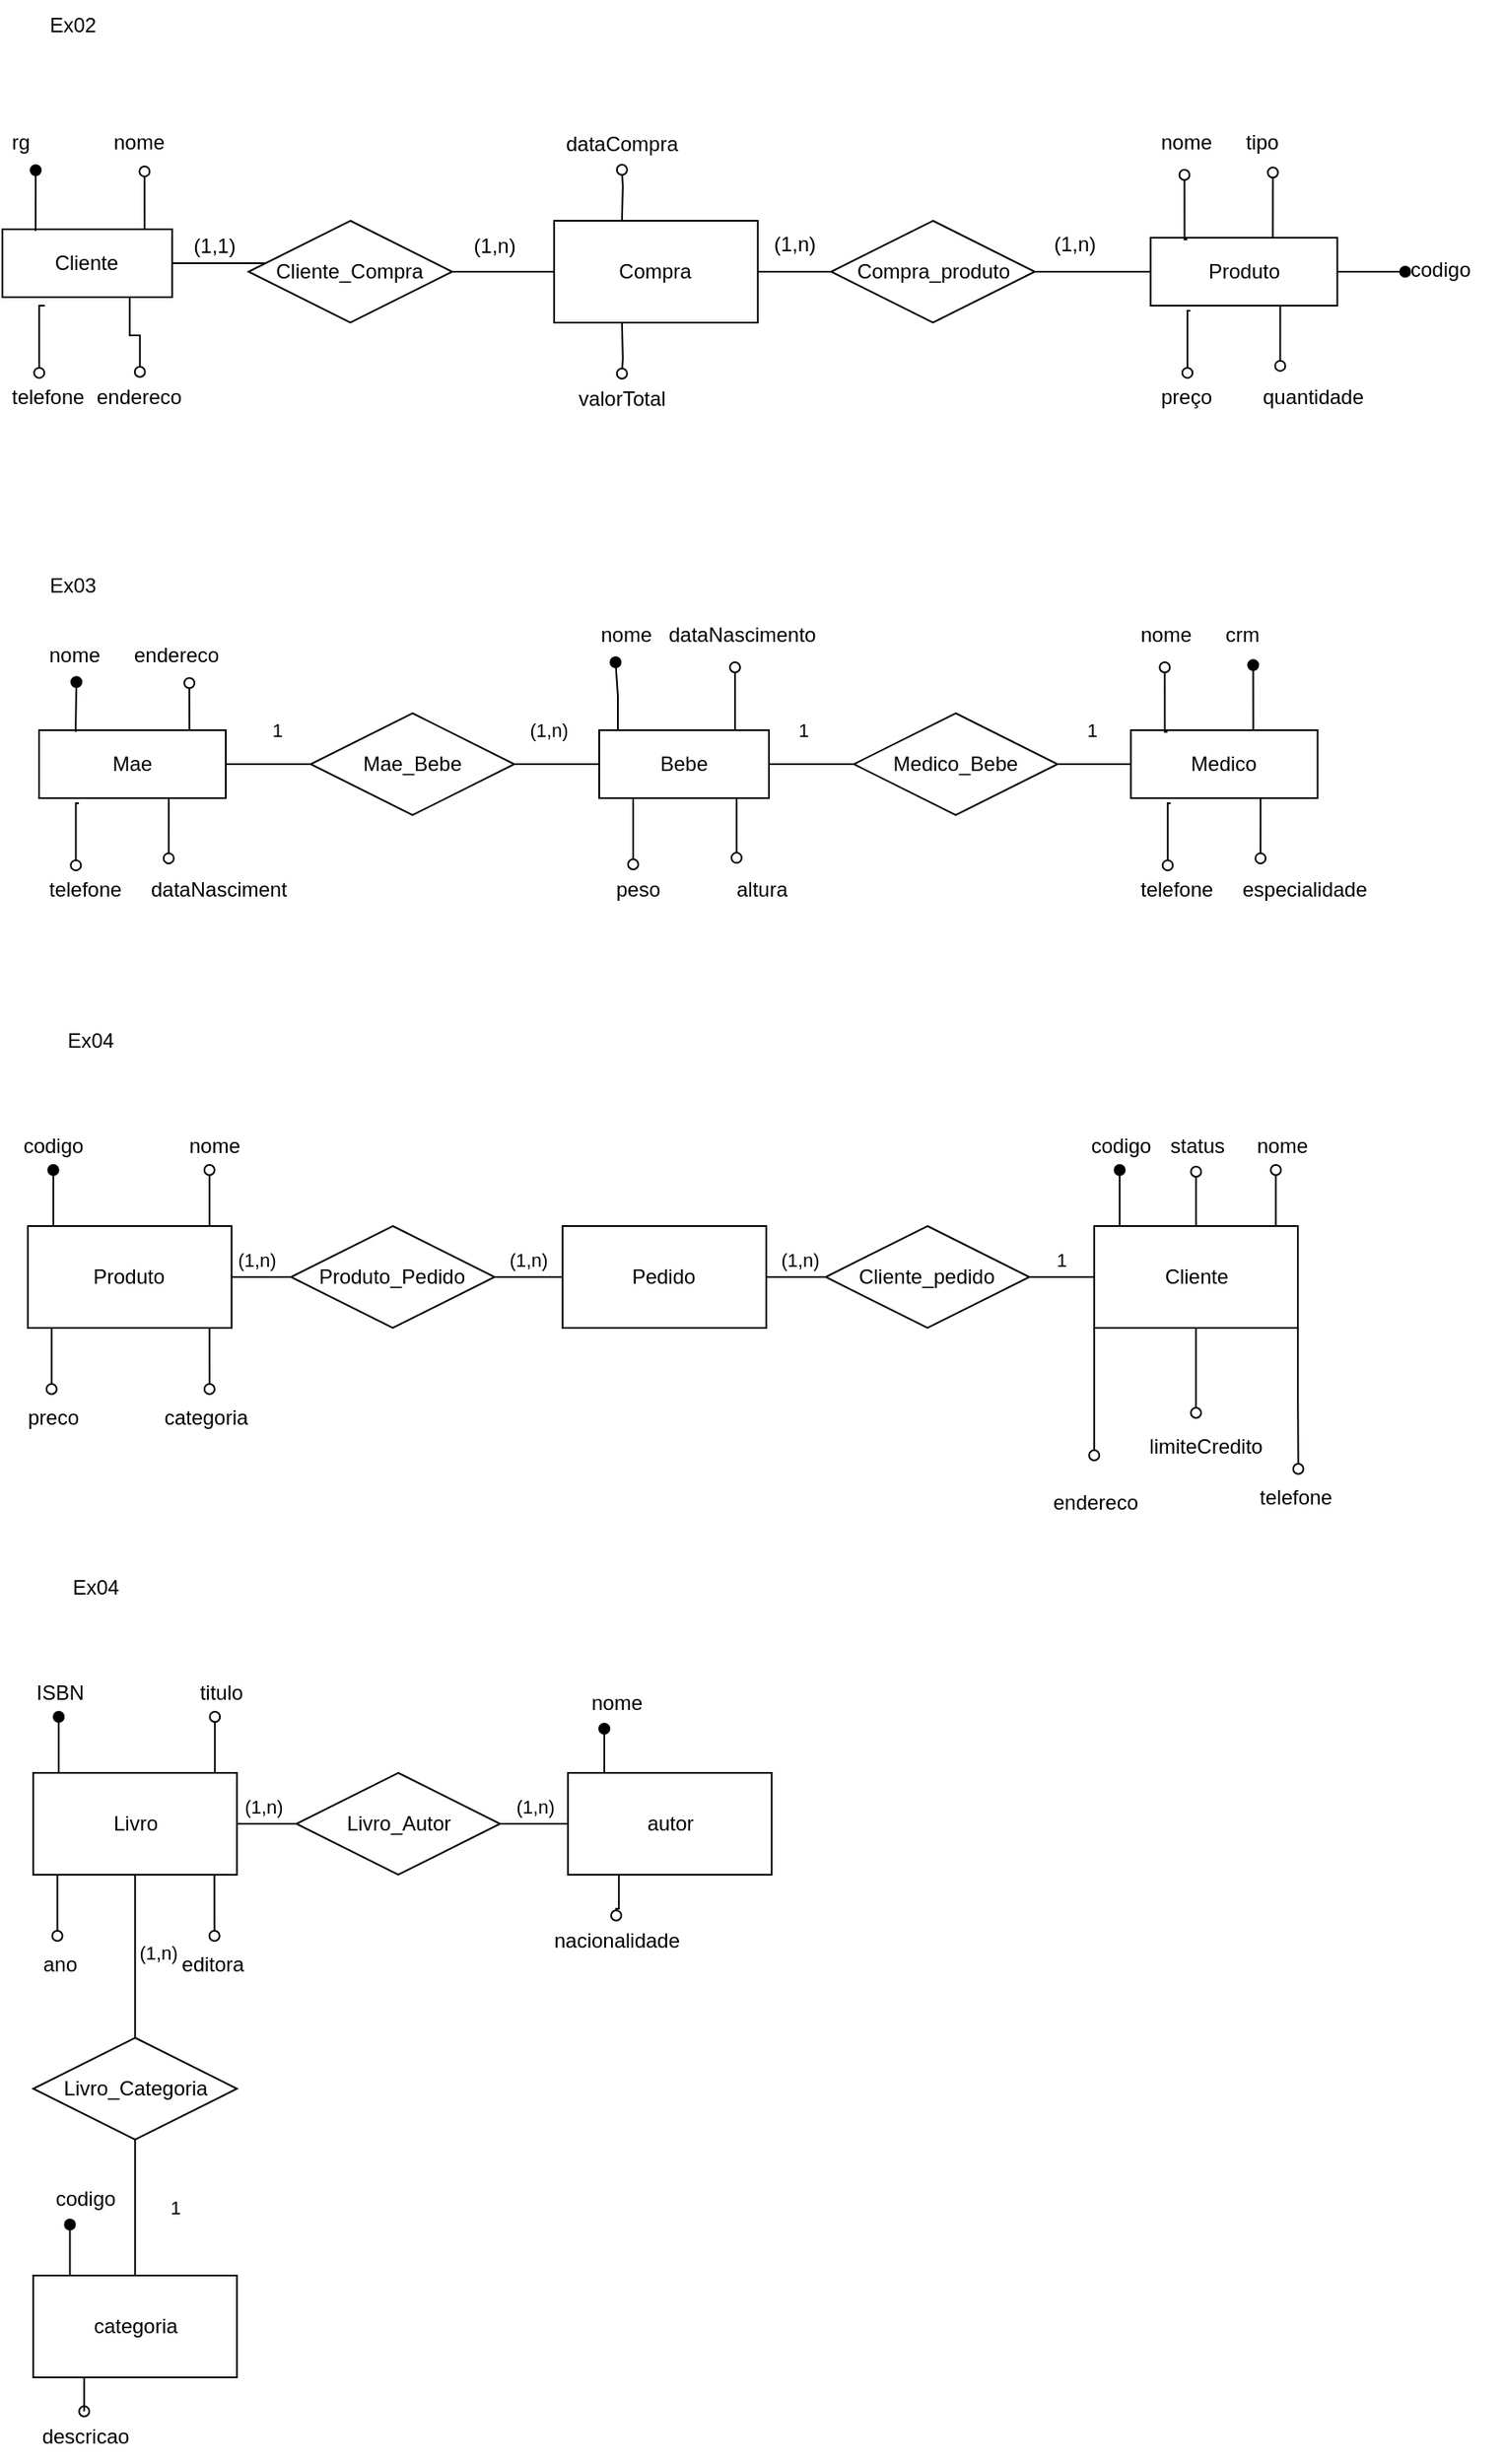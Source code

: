 <mxfile version="24.0.7" type="github">
  <diagram name="Página-1" id="_Vj9PdJe2Nyqd4n5zn4X">
    <mxGraphModel dx="1434" dy="780" grid="1" gridSize="10" guides="1" tooltips="1" connect="1" arrows="1" fold="1" page="1" pageScale="1" pageWidth="827" pageHeight="1169" math="0" shadow="0">
      <root>
        <mxCell id="0" />
        <mxCell id="1" parent="0" />
        <mxCell id="niinbXQ_s8YvSzmDSHEQ-1" value="Ex02" style="text;html=1;align=center;verticalAlign=middle;whiteSpace=wrap;rounded=0;" parent="1" vertex="1">
          <mxGeometry x="20" width="60" height="30" as="geometry" />
        </mxCell>
        <mxCell id="niinbXQ_s8YvSzmDSHEQ-20" style="edgeStyle=orthogonalEdgeStyle;rounded=0;orthogonalLoop=1;jettySize=auto;html=1;exitX=0.75;exitY=1;exitDx=0;exitDy=0;endArrow=oval;endFill=0;entryX=0.443;entryY=-0.033;entryDx=0;entryDy=0;entryPerimeter=0;" parent="1" source="niinbXQ_s8YvSzmDSHEQ-2" target="niinbXQ_s8YvSzmDSHEQ-14" edge="1">
          <mxGeometry relative="1" as="geometry">
            <mxPoint x="88.4" y="215" as="targetPoint" />
          </mxGeometry>
        </mxCell>
        <mxCell id="niinbXQ_s8YvSzmDSHEQ-38" style="edgeStyle=orthogonalEdgeStyle;rounded=0;orthogonalLoop=1;jettySize=auto;html=1;exitX=1;exitY=0.5;exitDx=0;exitDy=0;endArrow=none;endFill=0;" parent="1" source="niinbXQ_s8YvSzmDSHEQ-2" target="6Jt0nRZ-1w5wAIzkCixZ-27" edge="1">
          <mxGeometry relative="1" as="geometry">
            <mxPoint x="178.4" y="160" as="targetPoint" />
          </mxGeometry>
        </mxCell>
        <mxCell id="niinbXQ_s8YvSzmDSHEQ-2" value="Cliente" style="whiteSpace=wrap;html=1;align=center;" parent="1" vertex="1">
          <mxGeometry x="8.4" y="135" width="100" height="40" as="geometry" />
        </mxCell>
        <mxCell id="niinbXQ_s8YvSzmDSHEQ-11" value="rg" style="text;strokeColor=none;fillColor=none;spacingLeft=4;spacingRight=4;overflow=hidden;rotatable=0;points=[[0,0.5],[1,0.5]];portConstraint=eastwest;fontSize=12;whiteSpace=wrap;html=1;" parent="1" vertex="1">
          <mxGeometry x="8.4" y="70" width="40" height="30" as="geometry" />
        </mxCell>
        <mxCell id="niinbXQ_s8YvSzmDSHEQ-12" value="nome" style="text;strokeColor=none;fillColor=none;spacingLeft=4;spacingRight=4;overflow=hidden;rotatable=0;points=[[0,0.5],[1,0.5]];portConstraint=eastwest;fontSize=12;whiteSpace=wrap;html=1;" parent="1" vertex="1">
          <mxGeometry x="68.4" y="70" width="40" height="30" as="geometry" />
        </mxCell>
        <mxCell id="niinbXQ_s8YvSzmDSHEQ-13" value="telefone" style="text;strokeColor=none;fillColor=none;spacingLeft=4;spacingRight=4;overflow=hidden;rotatable=0;points=[[0,0.5],[1,0.5]];portConstraint=eastwest;fontSize=12;whiteSpace=wrap;html=1;" parent="1" vertex="1">
          <mxGeometry x="8.4" y="220" width="70" height="30" as="geometry" />
        </mxCell>
        <mxCell id="niinbXQ_s8YvSzmDSHEQ-14" value="endereco" style="text;strokeColor=none;fillColor=none;spacingLeft=4;spacingRight=4;overflow=hidden;rotatable=0;points=[[0,0.5],[1,0.5]];portConstraint=eastwest;fontSize=12;whiteSpace=wrap;html=1;" parent="1" vertex="1">
          <mxGeometry x="58.4" y="220" width="70" height="30" as="geometry" />
        </mxCell>
        <mxCell id="niinbXQ_s8YvSzmDSHEQ-15" style="edgeStyle=orthogonalEdgeStyle;rounded=0;orthogonalLoop=1;jettySize=auto;html=1;exitX=0.196;exitY=0.024;exitDx=0;exitDy=0;entryX=0.491;entryY=1.009;entryDx=0;entryDy=0;entryPerimeter=0;endArrow=oval;endFill=1;exitPerimeter=0;" parent="1" source="niinbXQ_s8YvSzmDSHEQ-2" target="niinbXQ_s8YvSzmDSHEQ-11" edge="1">
          <mxGeometry relative="1" as="geometry" />
        </mxCell>
        <mxCell id="niinbXQ_s8YvSzmDSHEQ-17" style="edgeStyle=orthogonalEdgeStyle;rounded=0;orthogonalLoop=1;jettySize=auto;html=1;exitX=0.75;exitY=0;exitDx=0;exitDy=0;entryX=0.594;entryY=1.032;entryDx=0;entryDy=0;entryPerimeter=0;endArrow=oval;endFill=0;" parent="1" source="niinbXQ_s8YvSzmDSHEQ-2" target="niinbXQ_s8YvSzmDSHEQ-12" edge="1">
          <mxGeometry relative="1" as="geometry">
            <mxPoint x="88.4" y="110" as="targetPoint" />
          </mxGeometry>
        </mxCell>
        <mxCell id="niinbXQ_s8YvSzmDSHEQ-18" style="edgeStyle=orthogonalEdgeStyle;rounded=0;orthogonalLoop=1;jettySize=auto;html=1;entryX=0.31;entryY=-0.014;entryDx=0;entryDy=0;entryPerimeter=0;endArrow=oval;endFill=0;" parent="1" target="niinbXQ_s8YvSzmDSHEQ-13" edge="1">
          <mxGeometry relative="1" as="geometry">
            <mxPoint x="33.4" y="180" as="sourcePoint" />
          </mxGeometry>
        </mxCell>
        <mxCell id="niinbXQ_s8YvSzmDSHEQ-26" style="edgeStyle=orthogonalEdgeStyle;rounded=0;orthogonalLoop=1;jettySize=auto;html=1;exitX=0.75;exitY=1;exitDx=0;exitDy=0;entryX=0.182;entryY=-0.152;entryDx=0;entryDy=0;entryPerimeter=0;endArrow=oval;endFill=0;" parent="1" source="niinbXQ_s8YvSzmDSHEQ-27" target="niinbXQ_s8YvSzmDSHEQ-31" edge="1">
          <mxGeometry relative="1" as="geometry">
            <mxPoint x="774.8" y="210" as="targetPoint" />
          </mxGeometry>
        </mxCell>
        <mxCell id="niinbXQ_s8YvSzmDSHEQ-63" style="edgeStyle=orthogonalEdgeStyle;rounded=0;orthogonalLoop=1;jettySize=auto;html=1;endArrow=oval;endFill=1;" parent="1" source="niinbXQ_s8YvSzmDSHEQ-27" edge="1">
          <mxGeometry relative="1" as="geometry">
            <mxPoint x="834.8" y="160" as="targetPoint" />
          </mxGeometry>
        </mxCell>
        <mxCell id="niinbXQ_s8YvSzmDSHEQ-27" value="Produto" style="whiteSpace=wrap;html=1;align=center;" parent="1" vertex="1">
          <mxGeometry x="684.8" y="140" width="110" height="40" as="geometry" />
        </mxCell>
        <mxCell id="niinbXQ_s8YvSzmDSHEQ-28" value="&lt;div&gt;nome&lt;/div&gt;" style="text;strokeColor=none;fillColor=none;spacingLeft=4;spacingRight=4;overflow=hidden;rotatable=0;points=[[0,0.5],[1,0.5]];portConstraint=eastwest;fontSize=12;whiteSpace=wrap;html=1;" parent="1" vertex="1">
          <mxGeometry x="684.8" y="70" width="40" height="30" as="geometry" />
        </mxCell>
        <mxCell id="niinbXQ_s8YvSzmDSHEQ-29" value="tipo" style="text;strokeColor=none;fillColor=none;spacingLeft=4;spacingRight=4;overflow=hidden;rotatable=0;points=[[0,0.5],[1,0.5]];portConstraint=eastwest;fontSize=12;whiteSpace=wrap;html=1;" parent="1" vertex="1">
          <mxGeometry x="734.8" y="70" width="50" height="30" as="geometry" />
        </mxCell>
        <mxCell id="niinbXQ_s8YvSzmDSHEQ-30" value="preço" style="text;strokeColor=none;fillColor=none;spacingLeft=4;spacingRight=4;overflow=hidden;rotatable=0;points=[[0,0.5],[1,0.5]];portConstraint=eastwest;fontSize=12;whiteSpace=wrap;html=1;" parent="1" vertex="1">
          <mxGeometry x="684.8" y="220" width="70" height="30" as="geometry" />
        </mxCell>
        <mxCell id="niinbXQ_s8YvSzmDSHEQ-31" value="quantidade" style="text;strokeColor=none;fillColor=none;spacingLeft=4;spacingRight=4;overflow=hidden;rotatable=0;points=[[0,0.5],[1,0.5]];portConstraint=eastwest;fontSize=12;whiteSpace=wrap;html=1;" parent="1" vertex="1">
          <mxGeometry x="744.8" y="220" width="90" height="30" as="geometry" />
        </mxCell>
        <mxCell id="niinbXQ_s8YvSzmDSHEQ-32" style="edgeStyle=orthogonalEdgeStyle;rounded=0;orthogonalLoop=1;jettySize=auto;html=1;exitX=0.196;exitY=0.024;exitDx=0;exitDy=0;entryX=0.499;entryY=1.101;entryDx=0;entryDy=0;entryPerimeter=0;endArrow=oval;endFill=0;exitPerimeter=0;" parent="1" source="niinbXQ_s8YvSzmDSHEQ-27" target="niinbXQ_s8YvSzmDSHEQ-28" edge="1">
          <mxGeometry relative="1" as="geometry" />
        </mxCell>
        <mxCell id="niinbXQ_s8YvSzmDSHEQ-33" style="edgeStyle=orthogonalEdgeStyle;rounded=0;orthogonalLoop=1;jettySize=auto;html=1;exitX=0.75;exitY=0;exitDx=0;exitDy=0;entryX=0.441;entryY=1.055;entryDx=0;entryDy=0;entryPerimeter=0;endArrow=oval;endFill=0;" parent="1" source="niinbXQ_s8YvSzmDSHEQ-27" target="niinbXQ_s8YvSzmDSHEQ-29" edge="1">
          <mxGeometry relative="1" as="geometry">
            <mxPoint x="764.8" y="110" as="targetPoint" />
          </mxGeometry>
        </mxCell>
        <mxCell id="niinbXQ_s8YvSzmDSHEQ-34" style="edgeStyle=orthogonalEdgeStyle;rounded=0;orthogonalLoop=1;jettySize=auto;html=1;exitX=0.213;exitY=1.076;exitDx=0;exitDy=0;entryX=0.31;entryY=-0.014;entryDx=0;entryDy=0;entryPerimeter=0;endArrow=oval;endFill=0;exitPerimeter=0;" parent="1" source="niinbXQ_s8YvSzmDSHEQ-27" target="niinbXQ_s8YvSzmDSHEQ-30" edge="1">
          <mxGeometry relative="1" as="geometry" />
        </mxCell>
        <mxCell id="niinbXQ_s8YvSzmDSHEQ-39" style="edgeStyle=orthogonalEdgeStyle;rounded=0;orthogonalLoop=1;jettySize=auto;html=1;entryX=0;entryY=0.5;entryDx=0;entryDy=0;endArrow=none;endFill=0;" parent="1" source="6Jt0nRZ-1w5wAIzkCixZ-29" target="niinbXQ_s8YvSzmDSHEQ-27" edge="1">
          <mxGeometry relative="1" as="geometry">
            <mxPoint x="298.4" y="160" as="sourcePoint" />
          </mxGeometry>
        </mxCell>
        <mxCell id="niinbXQ_s8YvSzmDSHEQ-53" style="edgeStyle=orthogonalEdgeStyle;rounded=0;orthogonalLoop=1;jettySize=auto;html=1;exitX=0.5;exitY=0;exitDx=0;exitDy=0;endArrow=oval;endFill=0;" parent="1" target="niinbXQ_s8YvSzmDSHEQ-52" edge="1">
          <mxGeometry relative="1" as="geometry">
            <mxPoint x="373.4" y="130" as="sourcePoint" />
          </mxGeometry>
        </mxCell>
        <mxCell id="niinbXQ_s8YvSzmDSHEQ-59" style="edgeStyle=orthogonalEdgeStyle;rounded=0;orthogonalLoop=1;jettySize=auto;html=1;endArrow=oval;endFill=0;" parent="1" target="niinbXQ_s8YvSzmDSHEQ-54" edge="1">
          <mxGeometry relative="1" as="geometry">
            <mxPoint x="373.4" y="190" as="sourcePoint" />
          </mxGeometry>
        </mxCell>
        <mxCell id="niinbXQ_s8YvSzmDSHEQ-52" value="dataCompra" style="text;html=1;align=center;verticalAlign=middle;resizable=0;points=[];autosize=1;strokeColor=none;fillColor=none;" parent="1" vertex="1">
          <mxGeometry x="328.4" y="70" width="90" height="30" as="geometry" />
        </mxCell>
        <mxCell id="niinbXQ_s8YvSzmDSHEQ-54" value="valorTotal" style="text;html=1;align=center;verticalAlign=middle;resizable=0;points=[];autosize=1;strokeColor=none;fillColor=none;" parent="1" vertex="1">
          <mxGeometry x="338.4" y="220" width="70" height="30" as="geometry" />
        </mxCell>
        <mxCell id="niinbXQ_s8YvSzmDSHEQ-60" value="(1,n)" style="text;strokeColor=none;fillColor=none;spacingLeft=4;spacingRight=4;overflow=hidden;rotatable=0;points=[[0,0.5],[1,0.5]];portConstraint=eastwest;fontSize=12;whiteSpace=wrap;html=1;" parent="1" vertex="1">
          <mxGeometry x="621.6" y="130" width="40" height="30" as="geometry" />
        </mxCell>
        <mxCell id="niinbXQ_s8YvSzmDSHEQ-61" value="(1,1)" style="text;html=1;align=center;verticalAlign=middle;resizable=0;points=[];autosize=1;strokeColor=none;fillColor=none;" parent="1" vertex="1">
          <mxGeometry x="108.4" y="130" width="50" height="30" as="geometry" />
        </mxCell>
        <mxCell id="niinbXQ_s8YvSzmDSHEQ-62" value="codigo" style="text;strokeColor=none;fillColor=none;spacingLeft=4;spacingRight=4;overflow=hidden;rotatable=0;points=[[0,0.5],[1,0.5]];portConstraint=eastwest;fontSize=12;whiteSpace=wrap;html=1;" parent="1" vertex="1">
          <mxGeometry x="831.6" y="145" width="60" height="30" as="geometry" />
        </mxCell>
        <mxCell id="niinbXQ_s8YvSzmDSHEQ-64" value="Ex03" style="text;html=1;align=center;verticalAlign=middle;whiteSpace=wrap;rounded=0;" parent="1" vertex="1">
          <mxGeometry x="20" y="330" width="60" height="30" as="geometry" />
        </mxCell>
        <mxCell id="niinbXQ_s8YvSzmDSHEQ-65" style="edgeStyle=orthogonalEdgeStyle;rounded=0;orthogonalLoop=1;jettySize=auto;html=1;entryX=0.182;entryY=-0.152;entryDx=0;entryDy=0;entryPerimeter=0;endArrow=oval;endFill=0;exitX=0.75;exitY=1;exitDx=0;exitDy=0;" parent="1" source="6Jt0nRZ-1w5wAIzkCixZ-34" edge="1">
          <mxGeometry relative="1" as="geometry">
            <mxPoint x="440.92" y="505.17" as="targetPoint" />
            <mxPoint x="445" y="480" as="sourcePoint" />
          </mxGeometry>
        </mxCell>
        <mxCell id="niinbXQ_s8YvSzmDSHEQ-68" value="nome" style="text;strokeColor=none;fillColor=none;spacingLeft=4;spacingRight=4;overflow=hidden;rotatable=0;points=[[0,0.5],[1,0.5]];portConstraint=eastwest;fontSize=12;whiteSpace=wrap;html=1;" parent="1" vertex="1">
          <mxGeometry x="355" y="360" width="40" height="30" as="geometry" />
        </mxCell>
        <mxCell id="niinbXQ_s8YvSzmDSHEQ-69" value="dataNascimento" style="text;strokeColor=none;fillColor=none;spacingLeft=4;spacingRight=4;overflow=hidden;rotatable=0;points=[[0,0.5],[1,0.5]];portConstraint=eastwest;fontSize=12;whiteSpace=wrap;html=1;" parent="1" vertex="1">
          <mxGeometry x="395" y="360" width="110" height="30" as="geometry" />
        </mxCell>
        <mxCell id="niinbXQ_s8YvSzmDSHEQ-70" value="peso" style="text;strokeColor=none;fillColor=none;spacingLeft=4;spacingRight=4;overflow=hidden;rotatable=0;points=[[0,0.5],[1,0.5]];portConstraint=eastwest;fontSize=12;whiteSpace=wrap;html=1;" parent="1" vertex="1">
          <mxGeometry x="364" y="510" width="50" height="30" as="geometry" />
        </mxCell>
        <mxCell id="niinbXQ_s8YvSzmDSHEQ-71" value="altura" style="text;strokeColor=none;fillColor=none;spacingLeft=4;spacingRight=4;overflow=hidden;rotatable=0;points=[[0,0.5],[1,0.5]];portConstraint=eastwest;fontSize=12;whiteSpace=wrap;html=1;" parent="1" vertex="1">
          <mxGeometry x="435" y="510" width="60" height="30" as="geometry" />
        </mxCell>
        <mxCell id="niinbXQ_s8YvSzmDSHEQ-72" style="edgeStyle=orthogonalEdgeStyle;rounded=0;orthogonalLoop=1;jettySize=auto;html=1;exitX=0.11;exitY=0.05;exitDx=0;exitDy=0;entryX=0.491;entryY=1.009;entryDx=0;entryDy=0;entryPerimeter=0;endArrow=oval;endFill=1;exitPerimeter=0;" parent="1" source="6Jt0nRZ-1w5wAIzkCixZ-34" edge="1">
          <mxGeometry relative="1" as="geometry">
            <mxPoint x="370.38" y="422.7" as="sourcePoint" />
            <mxPoint x="369.64" y="390" as="targetPoint" />
          </mxGeometry>
        </mxCell>
        <mxCell id="niinbXQ_s8YvSzmDSHEQ-75" style="edgeStyle=orthogonalEdgeStyle;rounded=0;orthogonalLoop=1;jettySize=auto;html=1;exitX=0.75;exitY=1;exitDx=0;exitDy=0;entryX=0.182;entryY=-0.152;entryDx=0;entryDy=0;entryPerimeter=0;endArrow=oval;endFill=0;" parent="1" source="niinbXQ_s8YvSzmDSHEQ-77" target="niinbXQ_s8YvSzmDSHEQ-81" edge="1">
          <mxGeometry relative="1" as="geometry">
            <mxPoint x="763.2" y="500" as="targetPoint" />
          </mxGeometry>
        </mxCell>
        <mxCell id="6Jt0nRZ-1w5wAIzkCixZ-36" value="1" style="edgeStyle=orthogonalEdgeStyle;rounded=0;orthogonalLoop=1;jettySize=auto;html=1;endArrow=none;endFill=0;" parent="1" source="6Jt0nRZ-1w5wAIzkCixZ-38" target="6Jt0nRZ-1w5wAIzkCixZ-34" edge="1">
          <mxGeometry x="0.2" y="-20" relative="1" as="geometry">
            <mxPoint as="offset" />
          </mxGeometry>
        </mxCell>
        <mxCell id="niinbXQ_s8YvSzmDSHEQ-77" value="Medico" style="whiteSpace=wrap;html=1;align=center;" parent="1" vertex="1">
          <mxGeometry x="673.2" y="430" width="110" height="40" as="geometry" />
        </mxCell>
        <mxCell id="niinbXQ_s8YvSzmDSHEQ-78" value="&lt;div&gt;nome&lt;/div&gt;" style="text;strokeColor=none;fillColor=none;spacingLeft=4;spacingRight=4;overflow=hidden;rotatable=0;points=[[0,0.5],[1,0.5]];portConstraint=eastwest;fontSize=12;whiteSpace=wrap;html=1;" parent="1" vertex="1">
          <mxGeometry x="673.2" y="360" width="40" height="30" as="geometry" />
        </mxCell>
        <mxCell id="niinbXQ_s8YvSzmDSHEQ-79" value="crm" style="text;strokeColor=none;fillColor=none;spacingLeft=4;spacingRight=4;overflow=hidden;rotatable=0;points=[[0,0.5],[1,0.5]];portConstraint=eastwest;fontSize=12;whiteSpace=wrap;html=1;" parent="1" vertex="1">
          <mxGeometry x="723.2" y="360" width="50" height="30" as="geometry" />
        </mxCell>
        <mxCell id="niinbXQ_s8YvSzmDSHEQ-80" value="telefone" style="text;strokeColor=none;fillColor=none;spacingLeft=4;spacingRight=4;overflow=hidden;rotatable=0;points=[[0,0.5],[1,0.5]];portConstraint=eastwest;fontSize=12;whiteSpace=wrap;html=1;" parent="1" vertex="1">
          <mxGeometry x="673.2" y="510" width="70" height="30" as="geometry" />
        </mxCell>
        <mxCell id="niinbXQ_s8YvSzmDSHEQ-81" value="especialidade" style="text;strokeColor=none;fillColor=none;spacingLeft=4;spacingRight=4;overflow=hidden;rotatable=0;points=[[0,0.5],[1,0.5]];portConstraint=eastwest;fontSize=12;whiteSpace=wrap;html=1;" parent="1" vertex="1">
          <mxGeometry x="733.2" y="510" width="90" height="30" as="geometry" />
        </mxCell>
        <mxCell id="niinbXQ_s8YvSzmDSHEQ-82" style="edgeStyle=orthogonalEdgeStyle;rounded=0;orthogonalLoop=1;jettySize=auto;html=1;exitX=0.196;exitY=0.024;exitDx=0;exitDy=0;entryX=0.499;entryY=1.101;entryDx=0;entryDy=0;entryPerimeter=0;endArrow=oval;endFill=0;exitPerimeter=0;" parent="1" source="niinbXQ_s8YvSzmDSHEQ-77" target="niinbXQ_s8YvSzmDSHEQ-78" edge="1">
          <mxGeometry relative="1" as="geometry" />
        </mxCell>
        <mxCell id="niinbXQ_s8YvSzmDSHEQ-83" style="edgeStyle=orthogonalEdgeStyle;rounded=0;orthogonalLoop=1;jettySize=auto;html=1;exitX=0.75;exitY=0;exitDx=0;exitDy=0;entryX=0.441;entryY=1.055;entryDx=0;entryDy=0;entryPerimeter=0;endArrow=oval;endFill=1;" parent="1" source="niinbXQ_s8YvSzmDSHEQ-77" target="niinbXQ_s8YvSzmDSHEQ-79" edge="1">
          <mxGeometry relative="1" as="geometry">
            <mxPoint x="753.2" y="400" as="targetPoint" />
          </mxGeometry>
        </mxCell>
        <mxCell id="niinbXQ_s8YvSzmDSHEQ-84" style="edgeStyle=orthogonalEdgeStyle;rounded=0;orthogonalLoop=1;jettySize=auto;html=1;exitX=0.213;exitY=1.076;exitDx=0;exitDy=0;entryX=0.31;entryY=-0.014;entryDx=0;entryDy=0;entryPerimeter=0;endArrow=oval;endFill=0;exitPerimeter=0;" parent="1" source="niinbXQ_s8YvSzmDSHEQ-77" target="niinbXQ_s8YvSzmDSHEQ-80" edge="1">
          <mxGeometry relative="1" as="geometry" />
        </mxCell>
        <mxCell id="niinbXQ_s8YvSzmDSHEQ-117" style="edgeStyle=orthogonalEdgeStyle;rounded=0;orthogonalLoop=1;jettySize=auto;html=1;exitX=0.75;exitY=1;exitDx=0;exitDy=0;entryX=0.182;entryY=-0.152;entryDx=0;entryDy=0;entryPerimeter=0;endArrow=oval;endFill=0;" parent="1" source="niinbXQ_s8YvSzmDSHEQ-118" target="niinbXQ_s8YvSzmDSHEQ-122" edge="1">
          <mxGeometry relative="1" as="geometry">
            <mxPoint x="120" y="500" as="targetPoint" />
          </mxGeometry>
        </mxCell>
        <mxCell id="niinbXQ_s8YvSzmDSHEQ-118" value="Mae" style="whiteSpace=wrap;html=1;align=center;" parent="1" vertex="1">
          <mxGeometry x="30" y="430" width="110" height="40" as="geometry" />
        </mxCell>
        <mxCell id="niinbXQ_s8YvSzmDSHEQ-119" value="&lt;div&gt;nome&lt;/div&gt;" style="text;strokeColor=none;fillColor=none;spacingLeft=4;spacingRight=4;overflow=hidden;rotatable=0;points=[[0,0.5],[1,0.5]];portConstraint=eastwest;fontSize=12;whiteSpace=wrap;html=1;" parent="1" vertex="1">
          <mxGeometry x="30" y="371.65" width="40" height="30" as="geometry" />
        </mxCell>
        <mxCell id="niinbXQ_s8YvSzmDSHEQ-120" value="endereco" style="text;strokeColor=none;fillColor=none;spacingLeft=4;spacingRight=4;overflow=hidden;rotatable=0;points=[[0,0.5],[1,0.5]];portConstraint=eastwest;fontSize=12;whiteSpace=wrap;html=1;" parent="1" vertex="1">
          <mxGeometry x="80" y="371.65" width="80" height="30" as="geometry" />
        </mxCell>
        <mxCell id="niinbXQ_s8YvSzmDSHEQ-121" value="telefone" style="text;strokeColor=none;fillColor=none;spacingLeft=4;spacingRight=4;overflow=hidden;rotatable=0;points=[[0,0.5],[1,0.5]];portConstraint=eastwest;fontSize=12;whiteSpace=wrap;html=1;" parent="1" vertex="1">
          <mxGeometry x="30" y="510" width="70" height="30" as="geometry" />
        </mxCell>
        <mxCell id="niinbXQ_s8YvSzmDSHEQ-122" value="dataNascimento" style="text;strokeColor=none;fillColor=none;spacingLeft=4;spacingRight=4;overflow=hidden;rotatable=0;points=[[0,0.5],[1,0.5]];portConstraint=eastwest;fontSize=12;whiteSpace=wrap;html=1;" parent="1" vertex="1">
          <mxGeometry x="90" y="510" width="90" height="30" as="geometry" />
        </mxCell>
        <mxCell id="niinbXQ_s8YvSzmDSHEQ-123" style="edgeStyle=orthogonalEdgeStyle;rounded=0;orthogonalLoop=1;jettySize=auto;html=1;exitX=0.196;exitY=0.024;exitDx=0;exitDy=0;endArrow=oval;endFill=1;exitPerimeter=0;" parent="1" source="niinbXQ_s8YvSzmDSHEQ-118" edge="1">
          <mxGeometry relative="1" as="geometry">
            <mxPoint x="52" y="401.65" as="targetPoint" />
          </mxGeometry>
        </mxCell>
        <mxCell id="niinbXQ_s8YvSzmDSHEQ-124" style="edgeStyle=orthogonalEdgeStyle;rounded=0;orthogonalLoop=1;jettySize=auto;html=1;exitX=0.75;exitY=0;exitDx=0;exitDy=0;entryX=0.482;entryY=1.021;entryDx=0;entryDy=0;entryPerimeter=0;endArrow=oval;endFill=0;" parent="1" source="niinbXQ_s8YvSzmDSHEQ-118" target="niinbXQ_s8YvSzmDSHEQ-120" edge="1">
          <mxGeometry relative="1" as="geometry">
            <mxPoint x="115.28" y="391.65" as="targetPoint" />
          </mxGeometry>
        </mxCell>
        <mxCell id="niinbXQ_s8YvSzmDSHEQ-125" style="edgeStyle=orthogonalEdgeStyle;rounded=0;orthogonalLoop=1;jettySize=auto;html=1;exitX=0.213;exitY=1.076;exitDx=0;exitDy=0;entryX=0.31;entryY=-0.014;entryDx=0;entryDy=0;entryPerimeter=0;endArrow=oval;endFill=0;exitPerimeter=0;" parent="1" source="niinbXQ_s8YvSzmDSHEQ-118" target="niinbXQ_s8YvSzmDSHEQ-121" edge="1">
          <mxGeometry relative="1" as="geometry" />
        </mxCell>
        <mxCell id="niinbXQ_s8YvSzmDSHEQ-134" value="1" style="edgeStyle=orthogonalEdgeStyle;rounded=0;orthogonalLoop=1;jettySize=auto;html=1;exitX=1;exitY=0.5;exitDx=0;exitDy=0;endArrow=none;endFill=0;" parent="1" source="niinbXQ_s8YvSzmDSHEQ-118" target="6Jt0nRZ-1w5wAIzkCixZ-37" edge="1">
          <mxGeometry x="0.2" y="20" relative="1" as="geometry">
            <mxPoint x="220" y="450" as="targetPoint" />
            <mxPoint as="offset" />
          </mxGeometry>
        </mxCell>
        <mxCell id="6Jt0nRZ-1w5wAIzkCixZ-1" value="Ex04" style="text;html=1;align=center;verticalAlign=middle;resizable=0;points=[];autosize=1;strokeColor=none;fillColor=none;" parent="1" vertex="1">
          <mxGeometry x="35" y="598" width="50" height="30" as="geometry" />
        </mxCell>
        <mxCell id="6Jt0nRZ-1w5wAIzkCixZ-2" value="Produto" style="rounded=0;whiteSpace=wrap;html=1;" parent="1" vertex="1">
          <mxGeometry x="23.4" y="722" width="120" height="60" as="geometry" />
        </mxCell>
        <mxCell id="6Jt0nRZ-1w5wAIzkCixZ-4" value="codigo" style="text;html=1;align=center;verticalAlign=middle;resizable=0;points=[];autosize=1;strokeColor=none;fillColor=none;" parent="1" vertex="1">
          <mxGeometry x="8.4" y="660" width="60" height="30" as="geometry" />
        </mxCell>
        <mxCell id="6Jt0nRZ-1w5wAIzkCixZ-5" value="nome" style="text;html=1;align=center;verticalAlign=middle;resizable=0;points=[];autosize=1;strokeColor=none;fillColor=none;" parent="1" vertex="1">
          <mxGeometry x="108.4" y="660" width="50" height="30" as="geometry" />
        </mxCell>
        <mxCell id="6Jt0nRZ-1w5wAIzkCixZ-6" value="preco" style="text;html=1;align=center;verticalAlign=middle;resizable=0;points=[];autosize=1;strokeColor=none;fillColor=none;" parent="1" vertex="1">
          <mxGeometry x="13.4" y="820" width="50" height="30" as="geometry" />
        </mxCell>
        <mxCell id="6Jt0nRZ-1w5wAIzkCixZ-7" value="categoria" style="text;html=1;align=center;verticalAlign=middle;resizable=0;points=[];autosize=1;strokeColor=none;fillColor=none;" parent="1" vertex="1">
          <mxGeometry x="93.4" y="820" width="70" height="30" as="geometry" />
        </mxCell>
        <mxCell id="6Jt0nRZ-1w5wAIzkCixZ-8" style="edgeStyle=orthogonalEdgeStyle;rounded=0;orthogonalLoop=1;jettySize=auto;html=1;exitX=0.25;exitY=0;exitDx=0;exitDy=0;entryX=0.5;entryY=0.967;entryDx=0;entryDy=0;entryPerimeter=0;endArrow=oval;endFill=1;" parent="1" source="6Jt0nRZ-1w5wAIzkCixZ-2" target="6Jt0nRZ-1w5wAIzkCixZ-4" edge="1">
          <mxGeometry relative="1" as="geometry" />
        </mxCell>
        <mxCell id="6Jt0nRZ-1w5wAIzkCixZ-9" style="edgeStyle=orthogonalEdgeStyle;rounded=0;orthogonalLoop=1;jettySize=auto;html=1;exitX=1;exitY=0;exitDx=0;exitDy=0;entryX=0.44;entryY=0.967;entryDx=0;entryDy=0;entryPerimeter=0;endArrow=oval;endFill=0;" parent="1" source="6Jt0nRZ-1w5wAIzkCixZ-2" target="6Jt0nRZ-1w5wAIzkCixZ-5" edge="1">
          <mxGeometry relative="1" as="geometry" />
        </mxCell>
        <mxCell id="6Jt0nRZ-1w5wAIzkCixZ-10" style="edgeStyle=orthogonalEdgeStyle;rounded=0;orthogonalLoop=1;jettySize=auto;html=1;exitX=0;exitY=1;exitDx=0;exitDy=0;entryX=0.48;entryY=-0.067;entryDx=0;entryDy=0;entryPerimeter=0;endArrow=oval;endFill=0;" parent="1" source="6Jt0nRZ-1w5wAIzkCixZ-2" target="6Jt0nRZ-1w5wAIzkCixZ-6" edge="1">
          <mxGeometry relative="1" as="geometry" />
        </mxCell>
        <mxCell id="6Jt0nRZ-1w5wAIzkCixZ-11" style="edgeStyle=orthogonalEdgeStyle;rounded=0;orthogonalLoop=1;jettySize=auto;html=1;exitX=1;exitY=1;exitDx=0;exitDy=0;entryX=0.529;entryY=-0.067;entryDx=0;entryDy=0;entryPerimeter=0;endArrow=oval;endFill=0;" parent="1" source="6Jt0nRZ-1w5wAIzkCixZ-2" target="6Jt0nRZ-1w5wAIzkCixZ-7" edge="1">
          <mxGeometry relative="1" as="geometry" />
        </mxCell>
        <mxCell id="6Jt0nRZ-1w5wAIzkCixZ-22" style="edgeStyle=orthogonalEdgeStyle;rounded=0;orthogonalLoop=1;jettySize=auto;html=1;exitX=0.5;exitY=0;exitDx=0;exitDy=0;endArrow=oval;endFill=0;" parent="1" source="6Jt0nRZ-1w5wAIzkCixZ-12" target="6Jt0nRZ-1w5wAIzkCixZ-21" edge="1">
          <mxGeometry relative="1" as="geometry" />
        </mxCell>
        <mxCell id="6Jt0nRZ-1w5wAIzkCixZ-42" value="1" style="edgeStyle=orthogonalEdgeStyle;rounded=0;orthogonalLoop=1;jettySize=auto;html=1;endArrow=none;endFill=0;" parent="1" source="6Jt0nRZ-1w5wAIzkCixZ-12" target="6Jt0nRZ-1w5wAIzkCixZ-41" edge="1">
          <mxGeometry x="0.129" y="-10" relative="1" as="geometry">
            <mxPoint as="offset" />
          </mxGeometry>
        </mxCell>
        <mxCell id="6Jt0nRZ-1w5wAIzkCixZ-12" value="&lt;div&gt;Cliente&lt;/div&gt;" style="rounded=0;whiteSpace=wrap;html=1;" parent="1" vertex="1">
          <mxGeometry x="651.6" y="722" width="120" height="60" as="geometry" />
        </mxCell>
        <mxCell id="6Jt0nRZ-1w5wAIzkCixZ-13" value="codigo" style="text;html=1;align=center;verticalAlign=middle;resizable=0;points=[];autosize=1;strokeColor=none;fillColor=none;" parent="1" vertex="1">
          <mxGeometry x="636.6" y="660" width="60" height="30" as="geometry" />
        </mxCell>
        <mxCell id="6Jt0nRZ-1w5wAIzkCixZ-14" value="nome" style="text;html=1;align=center;verticalAlign=middle;resizable=0;points=[];autosize=1;strokeColor=none;fillColor=none;" parent="1" vertex="1">
          <mxGeometry x="736.6" y="660" width="50" height="30" as="geometry" />
        </mxCell>
        <mxCell id="6Jt0nRZ-1w5wAIzkCixZ-15" value="&lt;div&gt;&lt;br&gt;&lt;/div&gt;&lt;div&gt;endereco&lt;/div&gt;" style="text;html=1;align=center;verticalAlign=middle;resizable=0;points=[];autosize=1;strokeColor=none;fillColor=none;" parent="1" vertex="1">
          <mxGeometry x="616.6" y="857" width="70" height="40" as="geometry" />
        </mxCell>
        <mxCell id="6Jt0nRZ-1w5wAIzkCixZ-16" value="telefone" style="text;html=1;align=center;verticalAlign=middle;resizable=0;points=[];autosize=1;strokeColor=none;fillColor=none;" parent="1" vertex="1">
          <mxGeometry x="734.8" y="867" width="70" height="30" as="geometry" />
        </mxCell>
        <mxCell id="6Jt0nRZ-1w5wAIzkCixZ-17" style="edgeStyle=orthogonalEdgeStyle;rounded=0;orthogonalLoop=1;jettySize=auto;html=1;exitX=0.25;exitY=0;exitDx=0;exitDy=0;entryX=0.5;entryY=0.967;entryDx=0;entryDy=0;entryPerimeter=0;endArrow=oval;endFill=1;" parent="1" source="6Jt0nRZ-1w5wAIzkCixZ-12" target="6Jt0nRZ-1w5wAIzkCixZ-13" edge="1">
          <mxGeometry relative="1" as="geometry" />
        </mxCell>
        <mxCell id="6Jt0nRZ-1w5wAIzkCixZ-18" style="edgeStyle=orthogonalEdgeStyle;rounded=0;orthogonalLoop=1;jettySize=auto;html=1;exitX=1;exitY=0;exitDx=0;exitDy=0;entryX=0.44;entryY=0.967;entryDx=0;entryDy=0;entryPerimeter=0;endArrow=oval;endFill=0;" parent="1" source="6Jt0nRZ-1w5wAIzkCixZ-12" target="6Jt0nRZ-1w5wAIzkCixZ-14" edge="1">
          <mxGeometry relative="1" as="geometry" />
        </mxCell>
        <mxCell id="6Jt0nRZ-1w5wAIzkCixZ-19" style="edgeStyle=orthogonalEdgeStyle;rounded=0;orthogonalLoop=1;jettySize=auto;html=1;exitX=0;exitY=1;exitDx=0;exitDy=0;endArrow=oval;endFill=0;" parent="1" source="6Jt0nRZ-1w5wAIzkCixZ-12" target="6Jt0nRZ-1w5wAIzkCixZ-15" edge="1">
          <mxGeometry relative="1" as="geometry">
            <mxPoint x="635.2" y="824.32" as="targetPoint" />
          </mxGeometry>
        </mxCell>
        <mxCell id="6Jt0nRZ-1w5wAIzkCixZ-20" style="edgeStyle=orthogonalEdgeStyle;rounded=0;orthogonalLoop=1;jettySize=auto;html=1;exitX=1;exitY=1;exitDx=0;exitDy=0;entryX=0.529;entryY=-0.067;entryDx=0;entryDy=0;entryPerimeter=0;endArrow=oval;endFill=0;" parent="1" source="6Jt0nRZ-1w5wAIzkCixZ-12" target="6Jt0nRZ-1w5wAIzkCixZ-16" edge="1">
          <mxGeometry relative="1" as="geometry" />
        </mxCell>
        <mxCell id="6Jt0nRZ-1w5wAIzkCixZ-21" value="status" style="text;html=1;align=center;verticalAlign=middle;resizable=0;points=[];autosize=1;strokeColor=none;fillColor=none;" parent="1" vertex="1">
          <mxGeometry x="681.6" y="660" width="60" height="30" as="geometry" />
        </mxCell>
        <mxCell id="6Jt0nRZ-1w5wAIzkCixZ-23" value="limiteCredito" style="text;html=1;align=center;verticalAlign=middle;resizable=0;points=[];autosize=1;strokeColor=none;fillColor=none;" parent="1" vertex="1">
          <mxGeometry x="671.6" y="837" width="90" height="30" as="geometry" />
        </mxCell>
        <mxCell id="6Jt0nRZ-1w5wAIzkCixZ-24" style="edgeStyle=orthogonalEdgeStyle;rounded=0;orthogonalLoop=1;jettySize=auto;html=1;entryX=0.444;entryY=-0.167;entryDx=0;entryDy=0;entryPerimeter=0;endArrow=oval;endFill=0;" parent="1" source="6Jt0nRZ-1w5wAIzkCixZ-12" target="6Jt0nRZ-1w5wAIzkCixZ-23" edge="1">
          <mxGeometry relative="1" as="geometry" />
        </mxCell>
        <mxCell id="6Jt0nRZ-1w5wAIzkCixZ-43" value="(1,n)" style="edgeStyle=orthogonalEdgeStyle;rounded=0;orthogonalLoop=1;jettySize=auto;html=1;entryX=0;entryY=0.5;entryDx=0;entryDy=0;endArrow=none;endFill=0;" parent="1" source="6Jt0nRZ-1w5wAIzkCixZ-25" target="6Jt0nRZ-1w5wAIzkCixZ-41" edge="1">
          <mxGeometry x="0.335" y="10" relative="1" as="geometry">
            <mxPoint as="offset" />
          </mxGeometry>
        </mxCell>
        <mxCell id="6Jt0nRZ-1w5wAIzkCixZ-25" value="Pedido" style="rounded=0;whiteSpace=wrap;html=1;" parent="1" vertex="1">
          <mxGeometry x="338.4" y="722" width="120" height="60" as="geometry" />
        </mxCell>
        <mxCell id="6Jt0nRZ-1w5wAIzkCixZ-27" value="Compra" style="rounded=0;whiteSpace=wrap;html=1;" parent="1" vertex="1">
          <mxGeometry x="333.4" y="130" width="120" height="60" as="geometry" />
        </mxCell>
        <mxCell id="6Jt0nRZ-1w5wAIzkCixZ-28" value="Cliente_Compra" style="shape=rhombus;perimeter=rhombusPerimeter;whiteSpace=wrap;html=1;align=center;" parent="1" vertex="1">
          <mxGeometry x="153.4" y="130" width="120" height="60" as="geometry" />
        </mxCell>
        <mxCell id="6Jt0nRZ-1w5wAIzkCixZ-30" value="" style="edgeStyle=orthogonalEdgeStyle;rounded=0;orthogonalLoop=1;jettySize=auto;html=1;entryX=0;entryY=0.5;entryDx=0;entryDy=0;endArrow=none;endFill=0;" parent="1" source="6Jt0nRZ-1w5wAIzkCixZ-27" target="6Jt0nRZ-1w5wAIzkCixZ-29" edge="1">
          <mxGeometry relative="1" as="geometry">
            <mxPoint x="453.4" y="160" as="sourcePoint" />
            <mxPoint x="684.4" y="160" as="targetPoint" />
          </mxGeometry>
        </mxCell>
        <mxCell id="6Jt0nRZ-1w5wAIzkCixZ-29" value="Compra_produto" style="shape=rhombus;perimeter=rhombusPerimeter;whiteSpace=wrap;html=1;align=center;" parent="1" vertex="1">
          <mxGeometry x="496.6" y="130" width="120" height="60" as="geometry" />
        </mxCell>
        <mxCell id="6Jt0nRZ-1w5wAIzkCixZ-31" value="(1,n)" style="text;html=1;align=center;verticalAlign=middle;resizable=0;points=[];autosize=1;strokeColor=none;fillColor=none;" parent="1" vertex="1">
          <mxGeometry x="273.4" y="130" width="50" height="30" as="geometry" />
        </mxCell>
        <mxCell id="6Jt0nRZ-1w5wAIzkCixZ-32" value="(1,n)" style="text;strokeColor=none;fillColor=none;spacingLeft=4;spacingRight=4;overflow=hidden;rotatable=0;points=[[0,0.5],[1,0.5]];portConstraint=eastwest;fontSize=12;whiteSpace=wrap;html=1;" parent="1" vertex="1">
          <mxGeometry x="456.6" y="130" width="40" height="30" as="geometry" />
        </mxCell>
        <mxCell id="K0awp13PH_xyIjYv3wJb-1" value="(1,n)" style="edgeStyle=orthogonalEdgeStyle;rounded=0;orthogonalLoop=1;jettySize=auto;html=1;exitX=0;exitY=0.5;exitDx=0;exitDy=0;entryX=1;entryY=0.5;entryDx=0;entryDy=0;endArrow=none;endFill=0;" edge="1" parent="1" source="6Jt0nRZ-1w5wAIzkCixZ-34" target="6Jt0nRZ-1w5wAIzkCixZ-37">
          <mxGeometry x="0.2" y="-20" relative="1" as="geometry">
            <mxPoint as="offset" />
          </mxGeometry>
        </mxCell>
        <mxCell id="6Jt0nRZ-1w5wAIzkCixZ-34" value="Bebe" style="whiteSpace=wrap;html=1;align=center;" parent="1" vertex="1">
          <mxGeometry x="360" y="430" width="100" height="40" as="geometry" />
        </mxCell>
        <mxCell id="6Jt0nRZ-1w5wAIzkCixZ-35" style="edgeStyle=orthogonalEdgeStyle;rounded=0;orthogonalLoop=1;jettySize=auto;html=1;exitX=0.25;exitY=1;exitDx=0;exitDy=0;entryX=0.32;entryY=-0.033;entryDx=0;entryDy=0;entryPerimeter=0;endArrow=oval;endFill=0;" parent="1" source="6Jt0nRZ-1w5wAIzkCixZ-34" target="niinbXQ_s8YvSzmDSHEQ-70" edge="1">
          <mxGeometry relative="1" as="geometry" />
        </mxCell>
        <mxCell id="6Jt0nRZ-1w5wAIzkCixZ-37" value="Mae_Bebe" style="shape=rhombus;perimeter=rhombusPerimeter;whiteSpace=wrap;html=1;align=center;" parent="1" vertex="1">
          <mxGeometry x="190" y="420" width="120" height="60" as="geometry" />
        </mxCell>
        <mxCell id="6Jt0nRZ-1w5wAIzkCixZ-39" value="1" style="edgeStyle=orthogonalEdgeStyle;rounded=0;orthogonalLoop=1;jettySize=auto;html=1;endArrow=none;endFill=0;" parent="1" source="niinbXQ_s8YvSzmDSHEQ-77" target="6Jt0nRZ-1w5wAIzkCixZ-38" edge="1">
          <mxGeometry x="0.074" y="-20" relative="1" as="geometry">
            <mxPoint x="673" y="450" as="sourcePoint" />
            <mxPoint x="460" y="450" as="targetPoint" />
            <mxPoint as="offset" />
          </mxGeometry>
        </mxCell>
        <mxCell id="6Jt0nRZ-1w5wAIzkCixZ-38" value="Medico_Bebe" style="shape=rhombus;perimeter=rhombusPerimeter;whiteSpace=wrap;html=1;align=center;" parent="1" vertex="1">
          <mxGeometry x="510" y="420" width="120" height="60" as="geometry" />
        </mxCell>
        <mxCell id="6Jt0nRZ-1w5wAIzkCixZ-44" value="(1,n)" style="edgeStyle=orthogonalEdgeStyle;rounded=0;orthogonalLoop=1;jettySize=auto;html=1;exitX=1;exitY=0.5;exitDx=0;exitDy=0;endArrow=none;endFill=0;" parent="1" source="6Jt0nRZ-1w5wAIzkCixZ-40" target="6Jt0nRZ-1w5wAIzkCixZ-25" edge="1">
          <mxGeometry y="10" relative="1" as="geometry">
            <mxPoint as="offset" />
          </mxGeometry>
        </mxCell>
        <mxCell id="6Jt0nRZ-1w5wAIzkCixZ-45" value="(1,n)" style="edgeStyle=orthogonalEdgeStyle;rounded=0;orthogonalLoop=1;jettySize=auto;html=1;exitX=0;exitY=0.5;exitDx=0;exitDy=0;endArrow=none;endFill=0;" parent="1" source="6Jt0nRZ-1w5wAIzkCixZ-40" target="6Jt0nRZ-1w5wAIzkCixZ-2" edge="1">
          <mxGeometry x="0.332" y="-10" relative="1" as="geometry">
            <mxPoint x="148.4" y="762" as="targetPoint" />
            <Array as="points" />
            <mxPoint as="offset" />
          </mxGeometry>
        </mxCell>
        <mxCell id="6Jt0nRZ-1w5wAIzkCixZ-40" value="Produto_Pedido" style="shape=rhombus;perimeter=rhombusPerimeter;whiteSpace=wrap;html=1;align=center;" parent="1" vertex="1">
          <mxGeometry x="178.4" y="722" width="120" height="60" as="geometry" />
        </mxCell>
        <mxCell id="6Jt0nRZ-1w5wAIzkCixZ-41" value="Cliente_pedido" style="shape=rhombus;perimeter=rhombusPerimeter;whiteSpace=wrap;html=1;align=center;" parent="1" vertex="1">
          <mxGeometry x="493.4" y="722" width="120" height="60" as="geometry" />
        </mxCell>
        <mxCell id="6Jt0nRZ-1w5wAIzkCixZ-48" value="Ex04" style="text;html=1;align=center;verticalAlign=middle;resizable=0;points=[];autosize=1;strokeColor=none;fillColor=none;" parent="1" vertex="1">
          <mxGeometry x="38.2" y="920" width="50" height="30" as="geometry" />
        </mxCell>
        <mxCell id="6Jt0nRZ-1w5wAIzkCixZ-49" value="Livro" style="rounded=0;whiteSpace=wrap;html=1;" parent="1" vertex="1">
          <mxGeometry x="26.6" y="1044" width="120" height="60" as="geometry" />
        </mxCell>
        <mxCell id="6Jt0nRZ-1w5wAIzkCixZ-50" value="ISBN" style="text;html=1;align=center;verticalAlign=middle;resizable=0;points=[];autosize=1;strokeColor=none;fillColor=none;" parent="1" vertex="1">
          <mxGeometry x="16.6" y="982" width="50" height="30" as="geometry" />
        </mxCell>
        <mxCell id="6Jt0nRZ-1w5wAIzkCixZ-51" value="titulo" style="text;html=1;align=center;verticalAlign=middle;resizable=0;points=[];autosize=1;strokeColor=none;fillColor=none;" parent="1" vertex="1">
          <mxGeometry x="111.6" y="982" width="50" height="30" as="geometry" />
        </mxCell>
        <mxCell id="6Jt0nRZ-1w5wAIzkCixZ-52" value="ano" style="text;html=1;align=center;verticalAlign=middle;resizable=0;points=[];autosize=1;strokeColor=none;fillColor=none;" parent="1" vertex="1">
          <mxGeometry x="21.6" y="1142" width="40" height="30" as="geometry" />
        </mxCell>
        <mxCell id="6Jt0nRZ-1w5wAIzkCixZ-53" value="editora" style="text;html=1;align=center;verticalAlign=middle;resizable=0;points=[];autosize=1;strokeColor=none;fillColor=none;" parent="1" vertex="1">
          <mxGeometry x="101.6" y="1142" width="60" height="30" as="geometry" />
        </mxCell>
        <mxCell id="6Jt0nRZ-1w5wAIzkCixZ-54" style="edgeStyle=orthogonalEdgeStyle;rounded=0;orthogonalLoop=1;jettySize=auto;html=1;exitX=0.25;exitY=0;exitDx=0;exitDy=0;entryX=0.5;entryY=0.967;entryDx=0;entryDy=0;entryPerimeter=0;endArrow=oval;endFill=1;" parent="1" source="6Jt0nRZ-1w5wAIzkCixZ-49" target="6Jt0nRZ-1w5wAIzkCixZ-50" edge="1">
          <mxGeometry relative="1" as="geometry" />
        </mxCell>
        <mxCell id="6Jt0nRZ-1w5wAIzkCixZ-55" style="edgeStyle=orthogonalEdgeStyle;rounded=0;orthogonalLoop=1;jettySize=auto;html=1;exitX=1;exitY=0;exitDx=0;exitDy=0;entryX=0.44;entryY=0.967;entryDx=0;entryDy=0;entryPerimeter=0;endArrow=oval;endFill=0;" parent="1" source="6Jt0nRZ-1w5wAIzkCixZ-49" target="6Jt0nRZ-1w5wAIzkCixZ-51" edge="1">
          <mxGeometry relative="1" as="geometry" />
        </mxCell>
        <mxCell id="6Jt0nRZ-1w5wAIzkCixZ-56" style="edgeStyle=orthogonalEdgeStyle;rounded=0;orthogonalLoop=1;jettySize=auto;html=1;exitX=0;exitY=1;exitDx=0;exitDy=0;entryX=0.48;entryY=-0.067;entryDx=0;entryDy=0;entryPerimeter=0;endArrow=oval;endFill=0;" parent="1" source="6Jt0nRZ-1w5wAIzkCixZ-49" target="6Jt0nRZ-1w5wAIzkCixZ-52" edge="1">
          <mxGeometry relative="1" as="geometry" />
        </mxCell>
        <mxCell id="6Jt0nRZ-1w5wAIzkCixZ-57" style="edgeStyle=orthogonalEdgeStyle;rounded=0;orthogonalLoop=1;jettySize=auto;html=1;exitX=1;exitY=1;exitDx=0;exitDy=0;entryX=0.529;entryY=-0.067;entryDx=0;entryDy=0;entryPerimeter=0;endArrow=oval;endFill=0;" parent="1" source="6Jt0nRZ-1w5wAIzkCixZ-49" target="6Jt0nRZ-1w5wAIzkCixZ-53" edge="1">
          <mxGeometry relative="1" as="geometry" />
        </mxCell>
        <mxCell id="6Jt0nRZ-1w5wAIzkCixZ-82" style="edgeStyle=orthogonalEdgeStyle;rounded=0;orthogonalLoop=1;jettySize=auto;html=1;exitX=0.25;exitY=1;exitDx=0;exitDy=0;endArrow=oval;endFill=0;" parent="1" source="6Jt0nRZ-1w5wAIzkCixZ-73" target="6Jt0nRZ-1w5wAIzkCixZ-81" edge="1">
          <mxGeometry relative="1" as="geometry" />
        </mxCell>
        <mxCell id="6Jt0nRZ-1w5wAIzkCixZ-73" value="autor" style="rounded=0;whiteSpace=wrap;html=1;" parent="1" vertex="1">
          <mxGeometry x="341.6" y="1044" width="120" height="60" as="geometry" />
        </mxCell>
        <mxCell id="6Jt0nRZ-1w5wAIzkCixZ-74" value="(1,n)" style="edgeStyle=orthogonalEdgeStyle;rounded=0;orthogonalLoop=1;jettySize=auto;html=1;exitX=1;exitY=0.5;exitDx=0;exitDy=0;endArrow=none;endFill=0;" parent="1" source="6Jt0nRZ-1w5wAIzkCixZ-76" target="6Jt0nRZ-1w5wAIzkCixZ-73" edge="1">
          <mxGeometry y="10" relative="1" as="geometry">
            <mxPoint as="offset" />
          </mxGeometry>
        </mxCell>
        <mxCell id="6Jt0nRZ-1w5wAIzkCixZ-75" value="(1,n)" style="edgeStyle=orthogonalEdgeStyle;rounded=0;orthogonalLoop=1;jettySize=auto;html=1;exitX=0;exitY=0.5;exitDx=0;exitDy=0;endArrow=none;endFill=0;" parent="1" source="6Jt0nRZ-1w5wAIzkCixZ-76" target="6Jt0nRZ-1w5wAIzkCixZ-49" edge="1">
          <mxGeometry x="0.332" y="-10" relative="1" as="geometry">
            <mxPoint x="151.6" y="1084" as="targetPoint" />
            <Array as="points" />
            <mxPoint as="offset" />
          </mxGeometry>
        </mxCell>
        <mxCell id="6Jt0nRZ-1w5wAIzkCixZ-76" value="Livro_Autor" style="shape=rhombus;perimeter=rhombusPerimeter;whiteSpace=wrap;html=1;align=center;" parent="1" vertex="1">
          <mxGeometry x="181.6" y="1044" width="120" height="60" as="geometry" />
        </mxCell>
        <mxCell id="6Jt0nRZ-1w5wAIzkCixZ-80" value="nome" style="text;html=1;align=center;verticalAlign=middle;resizable=0;points=[];autosize=1;strokeColor=none;fillColor=none;" parent="1" vertex="1">
          <mxGeometry x="345" y="988" width="50" height="30" as="geometry" />
        </mxCell>
        <mxCell id="6Jt0nRZ-1w5wAIzkCixZ-81" value="nacionalidade" style="text;html=1;align=center;verticalAlign=middle;resizable=0;points=[];autosize=1;strokeColor=none;fillColor=none;" parent="1" vertex="1">
          <mxGeometry x="320" y="1128" width="100" height="30" as="geometry" />
        </mxCell>
        <mxCell id="6Jt0nRZ-1w5wAIzkCixZ-83" style="edgeStyle=orthogonalEdgeStyle;rounded=0;orthogonalLoop=1;jettySize=auto;html=1;exitX=0.25;exitY=0;exitDx=0;exitDy=0;entryX=0.36;entryY=1;entryDx=0;entryDy=0;entryPerimeter=0;endArrow=oval;endFill=1;" parent="1" source="6Jt0nRZ-1w5wAIzkCixZ-73" target="6Jt0nRZ-1w5wAIzkCixZ-80" edge="1">
          <mxGeometry relative="1" as="geometry" />
        </mxCell>
        <mxCell id="6Jt0nRZ-1w5wAIzkCixZ-88" style="edgeStyle=orthogonalEdgeStyle;rounded=0;orthogonalLoop=1;jettySize=auto;html=1;exitX=0.25;exitY=1;exitDx=0;exitDy=0;endArrow=oval;endFill=0;" parent="1" source="6Jt0nRZ-1w5wAIzkCixZ-89" target="6Jt0nRZ-1w5wAIzkCixZ-92" edge="1">
          <mxGeometry relative="1" as="geometry" />
        </mxCell>
        <mxCell id="6Jt0nRZ-1w5wAIzkCixZ-89" value="categoria" style="rounded=0;whiteSpace=wrap;html=1;" parent="1" vertex="1">
          <mxGeometry x="26.6" y="1340" width="120" height="60" as="geometry" />
        </mxCell>
        <mxCell id="6Jt0nRZ-1w5wAIzkCixZ-91" value="codigo" style="text;html=1;align=center;verticalAlign=middle;resizable=0;points=[];autosize=1;strokeColor=none;fillColor=none;" parent="1" vertex="1">
          <mxGeometry x="26.6" y="1280" width="60" height="30" as="geometry" />
        </mxCell>
        <mxCell id="6Jt0nRZ-1w5wAIzkCixZ-92" value="descricao" style="text;html=1;align=center;verticalAlign=middle;resizable=0;points=[];autosize=1;strokeColor=none;fillColor=none;" parent="1" vertex="1">
          <mxGeometry x="21.6" y="1420" width="70" height="30" as="geometry" />
        </mxCell>
        <mxCell id="6Jt0nRZ-1w5wAIzkCixZ-93" style="edgeStyle=orthogonalEdgeStyle;rounded=0;orthogonalLoop=1;jettySize=auto;html=1;exitX=0.25;exitY=0;exitDx=0;exitDy=0;entryX=0.36;entryY=1;entryDx=0;entryDy=0;entryPerimeter=0;endArrow=oval;endFill=1;" parent="1" source="6Jt0nRZ-1w5wAIzkCixZ-89" target="6Jt0nRZ-1w5wAIzkCixZ-91" edge="1">
          <mxGeometry relative="1" as="geometry" />
        </mxCell>
        <mxCell id="6Jt0nRZ-1w5wAIzkCixZ-95" value="(1,n)" style="edgeStyle=orthogonalEdgeStyle;rounded=0;orthogonalLoop=1;jettySize=auto;html=1;exitX=0.5;exitY=0;exitDx=0;exitDy=0;entryX=0.5;entryY=1;entryDx=0;entryDy=0;endArrow=none;endFill=0;" parent="1" source="6Jt0nRZ-1w5wAIzkCixZ-94" target="6Jt0nRZ-1w5wAIzkCixZ-49" edge="1">
          <mxGeometry x="0.042" y="-13" relative="1" as="geometry">
            <mxPoint as="offset" />
          </mxGeometry>
        </mxCell>
        <mxCell id="6Jt0nRZ-1w5wAIzkCixZ-96" value="1" style="edgeStyle=orthogonalEdgeStyle;rounded=0;orthogonalLoop=1;jettySize=auto;html=1;exitX=0.5;exitY=1;exitDx=0;exitDy=0;endArrow=none;endFill=0;" parent="1" source="6Jt0nRZ-1w5wAIzkCixZ-94" target="6Jt0nRZ-1w5wAIzkCixZ-89" edge="1">
          <mxGeometry y="23" relative="1" as="geometry">
            <mxPoint as="offset" />
          </mxGeometry>
        </mxCell>
        <mxCell id="6Jt0nRZ-1w5wAIzkCixZ-94" value="Livro_Categoria" style="shape=rhombus;perimeter=rhombusPerimeter;whiteSpace=wrap;html=1;align=center;" parent="1" vertex="1">
          <mxGeometry x="26.6" y="1200" width="120" height="60" as="geometry" />
        </mxCell>
        <mxCell id="6Jt0nRZ-1w5wAIzkCixZ-98" style="edgeStyle=orthogonalEdgeStyle;rounded=0;orthogonalLoop=1;jettySize=auto;html=1;exitX=0.75;exitY=0;exitDx=0;exitDy=0;entryX=0.409;entryY=1.1;entryDx=0;entryDy=0;entryPerimeter=0;endArrow=oval;endFill=0;" parent="1" source="6Jt0nRZ-1w5wAIzkCixZ-34" target="niinbXQ_s8YvSzmDSHEQ-69" edge="1">
          <mxGeometry relative="1" as="geometry" />
        </mxCell>
      </root>
    </mxGraphModel>
  </diagram>
</mxfile>
